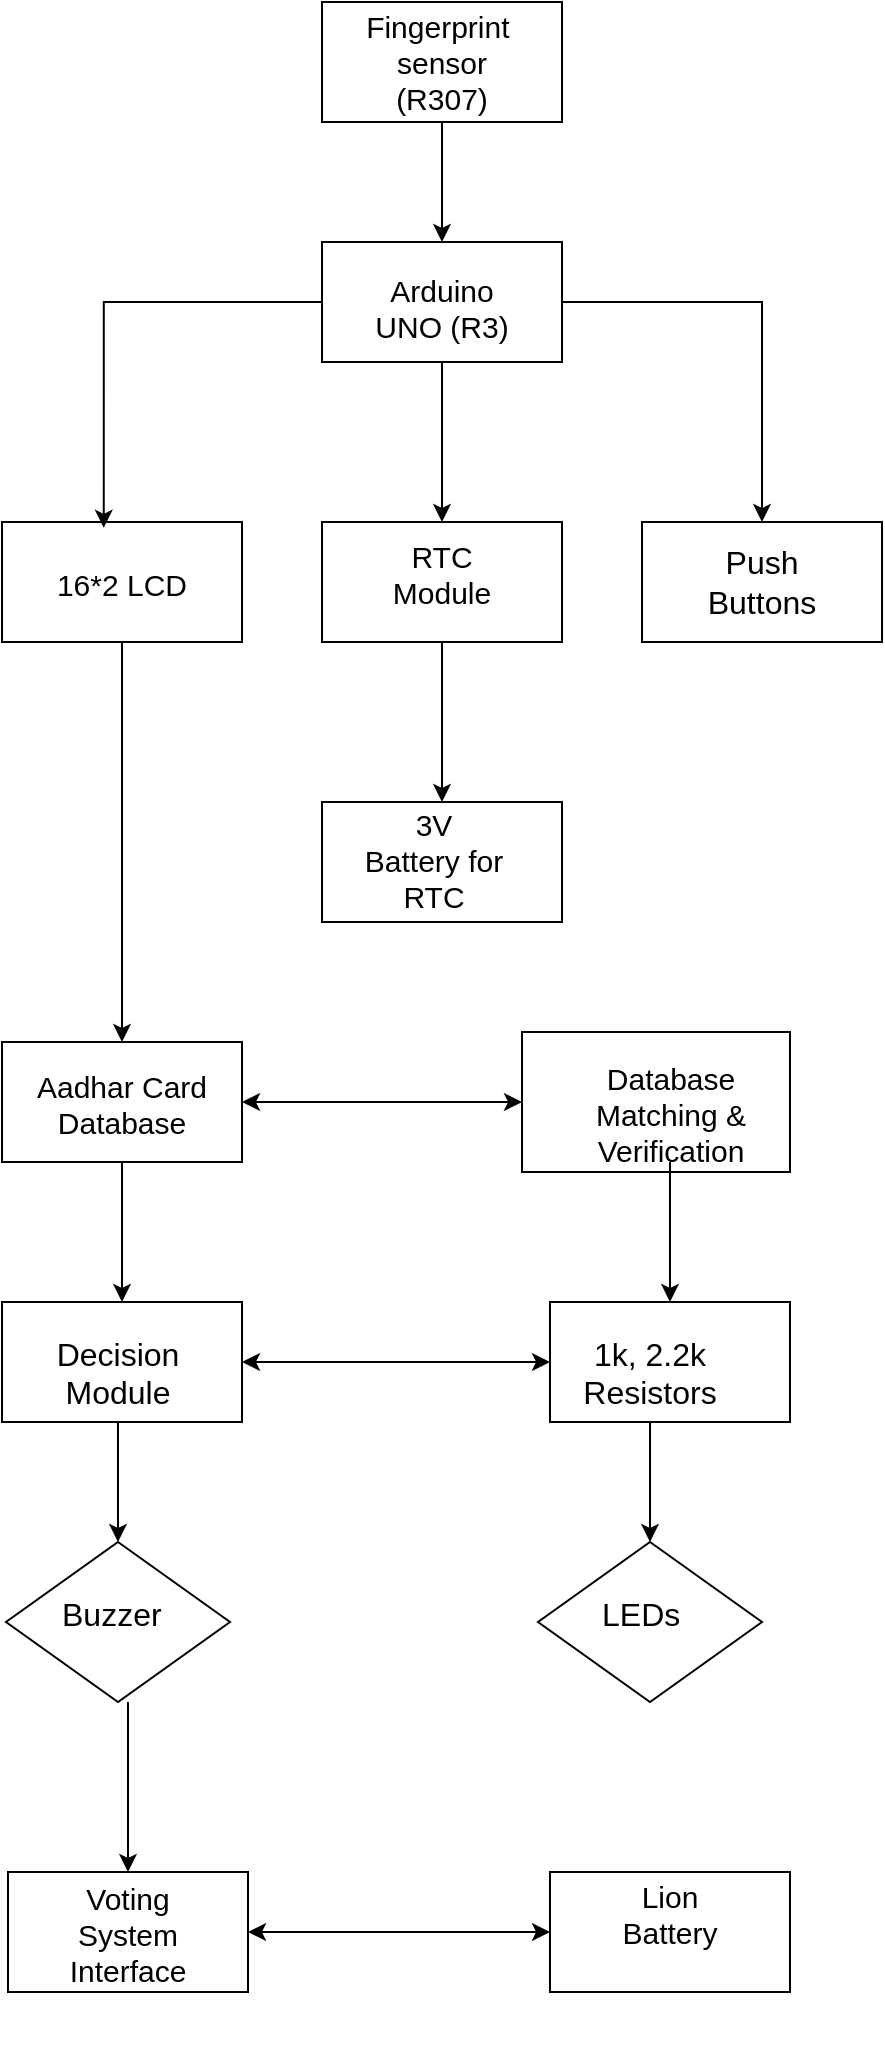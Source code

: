 <mxfile version="24.7.12">
  <diagram id="C5RBs43oDa-KdzZeNtuy" name="Page-1">
    <mxGraphModel dx="1050" dy="557" grid="1" gridSize="10" guides="1" tooltips="1" connect="1" arrows="1" fold="1" page="1" pageScale="1" pageWidth="827" pageHeight="1169" math="0" shadow="0">
      <root>
        <mxCell id="WIyWlLk6GJQsqaUBKTNV-0" />
        <mxCell id="WIyWlLk6GJQsqaUBKTNV-1" parent="WIyWlLk6GJQsqaUBKTNV-0" />
        <mxCell id="gjsQbO-DDKwNwvfzU2Ql-0" value="" style="rounded=0;whiteSpace=wrap;html=1;" parent="WIyWlLk6GJQsqaUBKTNV-1" vertex="1">
          <mxGeometry x="360" y="80" width="120" height="60" as="geometry" />
        </mxCell>
        <mxCell id="gjsQbO-DDKwNwvfzU2Ql-1" value="Fingerprint&amp;nbsp; sensor (R307)" style="text;strokeColor=none;align=center;fillColor=none;html=1;verticalAlign=middle;whiteSpace=wrap;rounded=0;fontSize=15;" parent="WIyWlLk6GJQsqaUBKTNV-1" vertex="1">
          <mxGeometry x="390" y="95" width="60" height="30" as="geometry" />
        </mxCell>
        <mxCell id="gjsQbO-DDKwNwvfzU2Ql-32" style="edgeStyle=orthogonalEdgeStyle;rounded=0;orthogonalLoop=1;jettySize=auto;html=1;exitX=0.5;exitY=1;exitDx=0;exitDy=0;entryX=0.5;entryY=0;entryDx=0;entryDy=0;" parent="WIyWlLk6GJQsqaUBKTNV-1" source="gjsQbO-DDKwNwvfzU2Ql-2" target="gjsQbO-DDKwNwvfzU2Ql-6" edge="1">
          <mxGeometry relative="1" as="geometry" />
        </mxCell>
        <mxCell id="gjsQbO-DDKwNwvfzU2Ql-35" style="edgeStyle=orthogonalEdgeStyle;rounded=0;orthogonalLoop=1;jettySize=auto;html=1;exitX=1;exitY=0.5;exitDx=0;exitDy=0;entryX=0.5;entryY=0;entryDx=0;entryDy=0;" parent="WIyWlLk6GJQsqaUBKTNV-1" source="gjsQbO-DDKwNwvfzU2Ql-2" target="gjsQbO-DDKwNwvfzU2Ql-8" edge="1">
          <mxGeometry relative="1" as="geometry" />
        </mxCell>
        <mxCell id="gjsQbO-DDKwNwvfzU2Ql-2" value="" style="rounded=0;whiteSpace=wrap;html=1;" parent="WIyWlLk6GJQsqaUBKTNV-1" vertex="1">
          <mxGeometry x="360" y="200" width="120" height="60" as="geometry" />
        </mxCell>
        <mxCell id="gjsQbO-DDKwNwvfzU2Ql-3" value="Arduino UNO (R3) " style="text;strokeColor=none;align=center;fillColor=none;html=1;verticalAlign=middle;whiteSpace=wrap;rounded=0;fontSize=15;" parent="WIyWlLk6GJQsqaUBKTNV-1" vertex="1">
          <mxGeometry x="380" y="215" width="80" height="35" as="geometry" />
        </mxCell>
        <mxCell id="gjsQbO-DDKwNwvfzU2Ql-4" value="" style="rounded=0;whiteSpace=wrap;html=1;" parent="WIyWlLk6GJQsqaUBKTNV-1" vertex="1">
          <mxGeometry x="200" y="340" width="120" height="60" as="geometry" />
        </mxCell>
        <mxCell id="gjsQbO-DDKwNwvfzU2Ql-37" style="edgeStyle=orthogonalEdgeStyle;rounded=0;orthogonalLoop=1;jettySize=auto;html=1;exitX=0.5;exitY=1;exitDx=0;exitDy=0;entryX=0.5;entryY=0;entryDx=0;entryDy=0;" parent="WIyWlLk6GJQsqaUBKTNV-1" source="gjsQbO-DDKwNwvfzU2Ql-5" target="gjsQbO-DDKwNwvfzU2Ql-16" edge="1">
          <mxGeometry relative="1" as="geometry" />
        </mxCell>
        <mxCell id="gjsQbO-DDKwNwvfzU2Ql-5" value="&#xa;16*2 LCD &#xa;&#xa;" style="text;strokeColor=none;align=center;fillColor=none;html=1;verticalAlign=middle;whiteSpace=wrap;rounded=0;fontSize=15;" parent="WIyWlLk6GJQsqaUBKTNV-1" vertex="1">
          <mxGeometry x="222" y="360" width="76" height="40" as="geometry" />
        </mxCell>
        <mxCell id="gjsQbO-DDKwNwvfzU2Ql-33" style="edgeStyle=orthogonalEdgeStyle;rounded=0;orthogonalLoop=1;jettySize=auto;html=1;exitX=0.5;exitY=1;exitDx=0;exitDy=0;entryX=0.5;entryY=0;entryDx=0;entryDy=0;" parent="WIyWlLk6GJQsqaUBKTNV-1" source="gjsQbO-DDKwNwvfzU2Ql-6" target="gjsQbO-DDKwNwvfzU2Ql-11" edge="1">
          <mxGeometry relative="1" as="geometry" />
        </mxCell>
        <mxCell id="gjsQbO-DDKwNwvfzU2Ql-6" value="" style="rounded=0;whiteSpace=wrap;html=1;" parent="WIyWlLk6GJQsqaUBKTNV-1" vertex="1">
          <mxGeometry x="360" y="340" width="120" height="60" as="geometry" />
        </mxCell>
        <mxCell id="gjsQbO-DDKwNwvfzU2Ql-7" value="&#xa;RTC Module&#xa;&#xa;" style="text;strokeColor=none;align=center;fillColor=none;html=1;verticalAlign=middle;whiteSpace=wrap;rounded=0;fontSize=15;" parent="WIyWlLk6GJQsqaUBKTNV-1" vertex="1">
          <mxGeometry x="380" y="355" width="80" height="40" as="geometry" />
        </mxCell>
        <mxCell id="gjsQbO-DDKwNwvfzU2Ql-8" value="" style="rounded=0;whiteSpace=wrap;html=1;" parent="WIyWlLk6GJQsqaUBKTNV-1" vertex="1">
          <mxGeometry x="520" y="340" width="120" height="60" as="geometry" />
        </mxCell>
        <mxCell id="gjsQbO-DDKwNwvfzU2Ql-9" value="Push Buttons " style="text;strokeColor=none;align=center;fillColor=none;html=1;verticalAlign=middle;whiteSpace=wrap;rounded=0;fontSize=16;" parent="WIyWlLk6GJQsqaUBKTNV-1" vertex="1">
          <mxGeometry x="542" y="355" width="76" height="30" as="geometry" />
        </mxCell>
        <mxCell id="gjsQbO-DDKwNwvfzU2Ql-11" value="" style="rounded=0;whiteSpace=wrap;html=1;" parent="WIyWlLk6GJQsqaUBKTNV-1" vertex="1">
          <mxGeometry x="360" y="480" width="120" height="60" as="geometry" />
        </mxCell>
        <mxCell id="gjsQbO-DDKwNwvfzU2Ql-12" value="&#xa;3V Battery for RTC&#xa;&#xa;" style="text;strokeColor=none;align=center;fillColor=none;html=1;verticalAlign=middle;whiteSpace=wrap;rounded=0;fontSize=15;" parent="WIyWlLk6GJQsqaUBKTNV-1" vertex="1">
          <mxGeometry x="380" y="500" width="72" height="35" as="geometry" />
        </mxCell>
        <mxCell id="gjsQbO-DDKwNwvfzU2Ql-16" value="" style="rounded=0;whiteSpace=wrap;html=1;" parent="WIyWlLk6GJQsqaUBKTNV-1" vertex="1">
          <mxGeometry x="200" y="600" width="120" height="60" as="geometry" />
        </mxCell>
        <mxCell id="gjsQbO-DDKwNwvfzU2Ql-40" style="edgeStyle=orthogonalEdgeStyle;rounded=0;orthogonalLoop=1;jettySize=auto;html=1;exitX=0.5;exitY=1;exitDx=0;exitDy=0;entryX=0.5;entryY=0;entryDx=0;entryDy=0;" parent="WIyWlLk6GJQsqaUBKTNV-1" source="gjsQbO-DDKwNwvfzU2Ql-17" target="gjsQbO-DDKwNwvfzU2Ql-20" edge="1">
          <mxGeometry relative="1" as="geometry" />
        </mxCell>
        <mxCell id="gjsQbO-DDKwNwvfzU2Ql-17" value="&#xa;Aadhar Card Database&#xa;&#xa;" style="text;strokeColor=none;align=center;fillColor=none;html=1;verticalAlign=middle;whiteSpace=wrap;rounded=0;fontSize=15;" parent="WIyWlLk6GJQsqaUBKTNV-1" vertex="1">
          <mxGeometry x="216" y="620" width="88" height="40" as="geometry" />
        </mxCell>
        <mxCell id="gjsQbO-DDKwNwvfzU2Ql-18" value="" style="rounded=0;whiteSpace=wrap;html=1;" parent="WIyWlLk6GJQsqaUBKTNV-1" vertex="1">
          <mxGeometry x="460" y="595" width="134" height="70" as="geometry" />
        </mxCell>
        <mxCell id="gjsQbO-DDKwNwvfzU2Ql-41" style="edgeStyle=orthogonalEdgeStyle;rounded=0;orthogonalLoop=1;jettySize=auto;html=1;exitX=0.5;exitY=1;exitDx=0;exitDy=0;entryX=0.5;entryY=0;entryDx=0;entryDy=0;" parent="WIyWlLk6GJQsqaUBKTNV-1" source="gjsQbO-DDKwNwvfzU2Ql-19" target="gjsQbO-DDKwNwvfzU2Ql-22" edge="1">
          <mxGeometry relative="1" as="geometry" />
        </mxCell>
        <mxCell id="gjsQbO-DDKwNwvfzU2Ql-19" value="&#xa;Database Matching &amp;amp; Verification&#xa;&#xa;" style="text;strokeColor=none;align=center;fillColor=none;html=1;verticalAlign=middle;whiteSpace=wrap;rounded=0;fontSize=15;" parent="WIyWlLk6GJQsqaUBKTNV-1" vertex="1">
          <mxGeometry x="487.5" y="630" width="93" height="30" as="geometry" />
        </mxCell>
        <mxCell id="gjsQbO-DDKwNwvfzU2Ql-20" value="" style="rounded=0;whiteSpace=wrap;html=1;" parent="WIyWlLk6GJQsqaUBKTNV-1" vertex="1">
          <mxGeometry x="200" y="730" width="120" height="60" as="geometry" />
        </mxCell>
        <mxCell id="gjsQbO-DDKwNwvfzU2Ql-54" style="edgeStyle=orthogonalEdgeStyle;rounded=0;orthogonalLoop=1;jettySize=auto;html=1;exitX=0.5;exitY=1;exitDx=0;exitDy=0;entryX=0.5;entryY=0;entryDx=0;entryDy=0;" parent="WIyWlLk6GJQsqaUBKTNV-1" source="gjsQbO-DDKwNwvfzU2Ql-21" target="gjsQbO-DDKwNwvfzU2Ql-24" edge="1">
          <mxGeometry relative="1" as="geometry" />
        </mxCell>
        <mxCell id="gjsQbO-DDKwNwvfzU2Ql-21" value="&#xa; Decision Module&#xa;&#xa;" style="text;strokeColor=none;align=center;fillColor=none;html=1;verticalAlign=middle;whiteSpace=wrap;rounded=0;fontSize=16;" parent="WIyWlLk6GJQsqaUBKTNV-1" vertex="1">
          <mxGeometry x="220" y="760" width="76" height="30" as="geometry" />
        </mxCell>
        <mxCell id="gjsQbO-DDKwNwvfzU2Ql-22" value="" style="rounded=0;whiteSpace=wrap;html=1;" parent="WIyWlLk6GJQsqaUBKTNV-1" vertex="1">
          <mxGeometry x="474" y="730" width="120" height="60" as="geometry" />
        </mxCell>
        <mxCell id="gjsQbO-DDKwNwvfzU2Ql-53" style="edgeStyle=orthogonalEdgeStyle;rounded=0;orthogonalLoop=1;jettySize=auto;html=1;exitX=0.5;exitY=1;exitDx=0;exitDy=0;entryX=0.5;entryY=0;entryDx=0;entryDy=0;" parent="WIyWlLk6GJQsqaUBKTNV-1" source="gjsQbO-DDKwNwvfzU2Ql-23" target="gjsQbO-DDKwNwvfzU2Ql-25" edge="1">
          <mxGeometry relative="1" as="geometry" />
        </mxCell>
        <mxCell id="gjsQbO-DDKwNwvfzU2Ql-23" value="&#xa;1k, 2.2k Resistors&#xa;&#xa;" style="text;strokeColor=none;align=center;fillColor=none;html=1;verticalAlign=middle;whiteSpace=wrap;rounded=0;fontSize=16;" parent="WIyWlLk6GJQsqaUBKTNV-1" vertex="1">
          <mxGeometry x="498" y="760" width="52" height="30" as="geometry" />
        </mxCell>
        <mxCell id="gjsQbO-DDKwNwvfzU2Ql-24" value="" style="rhombus;whiteSpace=wrap;html=1;" parent="WIyWlLk6GJQsqaUBKTNV-1" vertex="1">
          <mxGeometry x="202" y="850" width="112" height="80" as="geometry" />
        </mxCell>
        <mxCell id="gjsQbO-DDKwNwvfzU2Ql-25" value="" style="rhombus;whiteSpace=wrap;html=1;" parent="WIyWlLk6GJQsqaUBKTNV-1" vertex="1">
          <mxGeometry x="468" y="850" width="112" height="80" as="geometry" />
        </mxCell>
        <mxCell id="gjsQbO-DDKwNwvfzU2Ql-26" value="" style="rounded=0;whiteSpace=wrap;html=1;" parent="WIyWlLk6GJQsqaUBKTNV-1" vertex="1">
          <mxGeometry x="203" y="1015" width="120" height="60" as="geometry" />
        </mxCell>
        <mxCell id="gjsQbO-DDKwNwvfzU2Ql-27" value="&#xa; Voting System Interface&#xa;&#xa;" style="text;strokeColor=none;align=center;fillColor=none;html=1;verticalAlign=middle;whiteSpace=wrap;rounded=0;fontSize=15;" parent="WIyWlLk6GJQsqaUBKTNV-1" vertex="1">
          <mxGeometry x="225" y="1040" width="76" height="30" as="geometry" />
        </mxCell>
        <mxCell id="gjsQbO-DDKwNwvfzU2Ql-28" value="" style="rounded=0;whiteSpace=wrap;html=1;" parent="WIyWlLk6GJQsqaUBKTNV-1" vertex="1">
          <mxGeometry x="474" y="1015" width="120" height="60" as="geometry" />
        </mxCell>
        <mxCell id="gjsQbO-DDKwNwvfzU2Ql-29" value="&#xa;Lion Battery &#xa;&#xa;" style="text;strokeColor=none;align=center;fillColor=none;html=1;verticalAlign=middle;whiteSpace=wrap;rounded=0;fontSize=15;" parent="WIyWlLk6GJQsqaUBKTNV-1" vertex="1">
          <mxGeometry x="496" y="1030" width="76" height="30" as="geometry" />
        </mxCell>
        <mxCell id="gjsQbO-DDKwNwvfzU2Ql-30" value="" style="endArrow=classic;html=1;rounded=0;exitX=0.5;exitY=1;exitDx=0;exitDy=0;entryX=0.5;entryY=0;entryDx=0;entryDy=0;" parent="WIyWlLk6GJQsqaUBKTNV-1" source="gjsQbO-DDKwNwvfzU2Ql-0" target="gjsQbO-DDKwNwvfzU2Ql-2" edge="1">
          <mxGeometry width="50" height="50" relative="1" as="geometry">
            <mxPoint x="340" y="470" as="sourcePoint" />
            <mxPoint x="390" y="420" as="targetPoint" />
          </mxGeometry>
        </mxCell>
        <mxCell id="gjsQbO-DDKwNwvfzU2Ql-34" style="edgeStyle=orthogonalEdgeStyle;rounded=0;orthogonalLoop=1;jettySize=auto;html=1;exitX=0;exitY=0.5;exitDx=0;exitDy=0;entryX=0.424;entryY=0.048;entryDx=0;entryDy=0;entryPerimeter=0;" parent="WIyWlLk6GJQsqaUBKTNV-1" source="gjsQbO-DDKwNwvfzU2Ql-2" target="gjsQbO-DDKwNwvfzU2Ql-4" edge="1">
          <mxGeometry relative="1" as="geometry" />
        </mxCell>
        <mxCell id="gjsQbO-DDKwNwvfzU2Ql-39" value="" style="endArrow=classic;startArrow=classic;html=1;rounded=0;exitX=1;exitY=0.5;exitDx=0;exitDy=0;entryX=0;entryY=0.5;entryDx=0;entryDy=0;" parent="WIyWlLk6GJQsqaUBKTNV-1" source="gjsQbO-DDKwNwvfzU2Ql-16" target="gjsQbO-DDKwNwvfzU2Ql-18" edge="1">
          <mxGeometry width="50" height="50" relative="1" as="geometry">
            <mxPoint x="350" y="780" as="sourcePoint" />
            <mxPoint x="400" y="730" as="targetPoint" />
          </mxGeometry>
        </mxCell>
        <mxCell id="gjsQbO-DDKwNwvfzU2Ql-58" style="edgeStyle=orthogonalEdgeStyle;rounded=0;orthogonalLoop=1;jettySize=auto;html=1;exitX=0.5;exitY=1;exitDx=0;exitDy=0;entryX=0.5;entryY=0;entryDx=0;entryDy=0;" parent="WIyWlLk6GJQsqaUBKTNV-1" source="gjsQbO-DDKwNwvfzU2Ql-50" target="gjsQbO-DDKwNwvfzU2Ql-26" edge="1">
          <mxGeometry relative="1" as="geometry" />
        </mxCell>
        <mxCell id="gjsQbO-DDKwNwvfzU2Ql-50" value="Buzzer" style="text;whiteSpace=wrap;html=1;fontSize=16;" parent="WIyWlLk6GJQsqaUBKTNV-1" vertex="1">
          <mxGeometry x="228" y="870" width="70" height="60" as="geometry" />
        </mxCell>
        <mxCell id="gjsQbO-DDKwNwvfzU2Ql-51" value="LEDs" style="text;whiteSpace=wrap;html=1;fontSize=16;" parent="WIyWlLk6GJQsqaUBKTNV-1" vertex="1">
          <mxGeometry x="498" y="870" width="60" height="40" as="geometry" />
        </mxCell>
        <mxCell id="gjsQbO-DDKwNwvfzU2Ql-52" value="" style="endArrow=classic;startArrow=classic;html=1;rounded=0;exitX=1;exitY=0.5;exitDx=0;exitDy=0;entryX=0;entryY=0.5;entryDx=0;entryDy=0;" parent="WIyWlLk6GJQsqaUBKTNV-1" source="gjsQbO-DDKwNwvfzU2Ql-20" target="gjsQbO-DDKwNwvfzU2Ql-22" edge="1">
          <mxGeometry width="50" height="50" relative="1" as="geometry">
            <mxPoint x="580" y="700" as="sourcePoint" />
            <mxPoint x="630" y="650" as="targetPoint" />
          </mxGeometry>
        </mxCell>
        <mxCell id="gjsQbO-DDKwNwvfzU2Ql-59" value="" style="endArrow=classic;startArrow=classic;html=1;rounded=0;exitX=1;exitY=0.5;exitDx=0;exitDy=0;entryX=0;entryY=0.5;entryDx=0;entryDy=0;" parent="WIyWlLk6GJQsqaUBKTNV-1" source="gjsQbO-DDKwNwvfzU2Ql-26" target="gjsQbO-DDKwNwvfzU2Ql-28" edge="1">
          <mxGeometry width="50" height="50" relative="1" as="geometry">
            <mxPoint x="580" y="810" as="sourcePoint" />
            <mxPoint x="630" y="760" as="targetPoint" />
          </mxGeometry>
        </mxCell>
      </root>
    </mxGraphModel>
  </diagram>
</mxfile>
